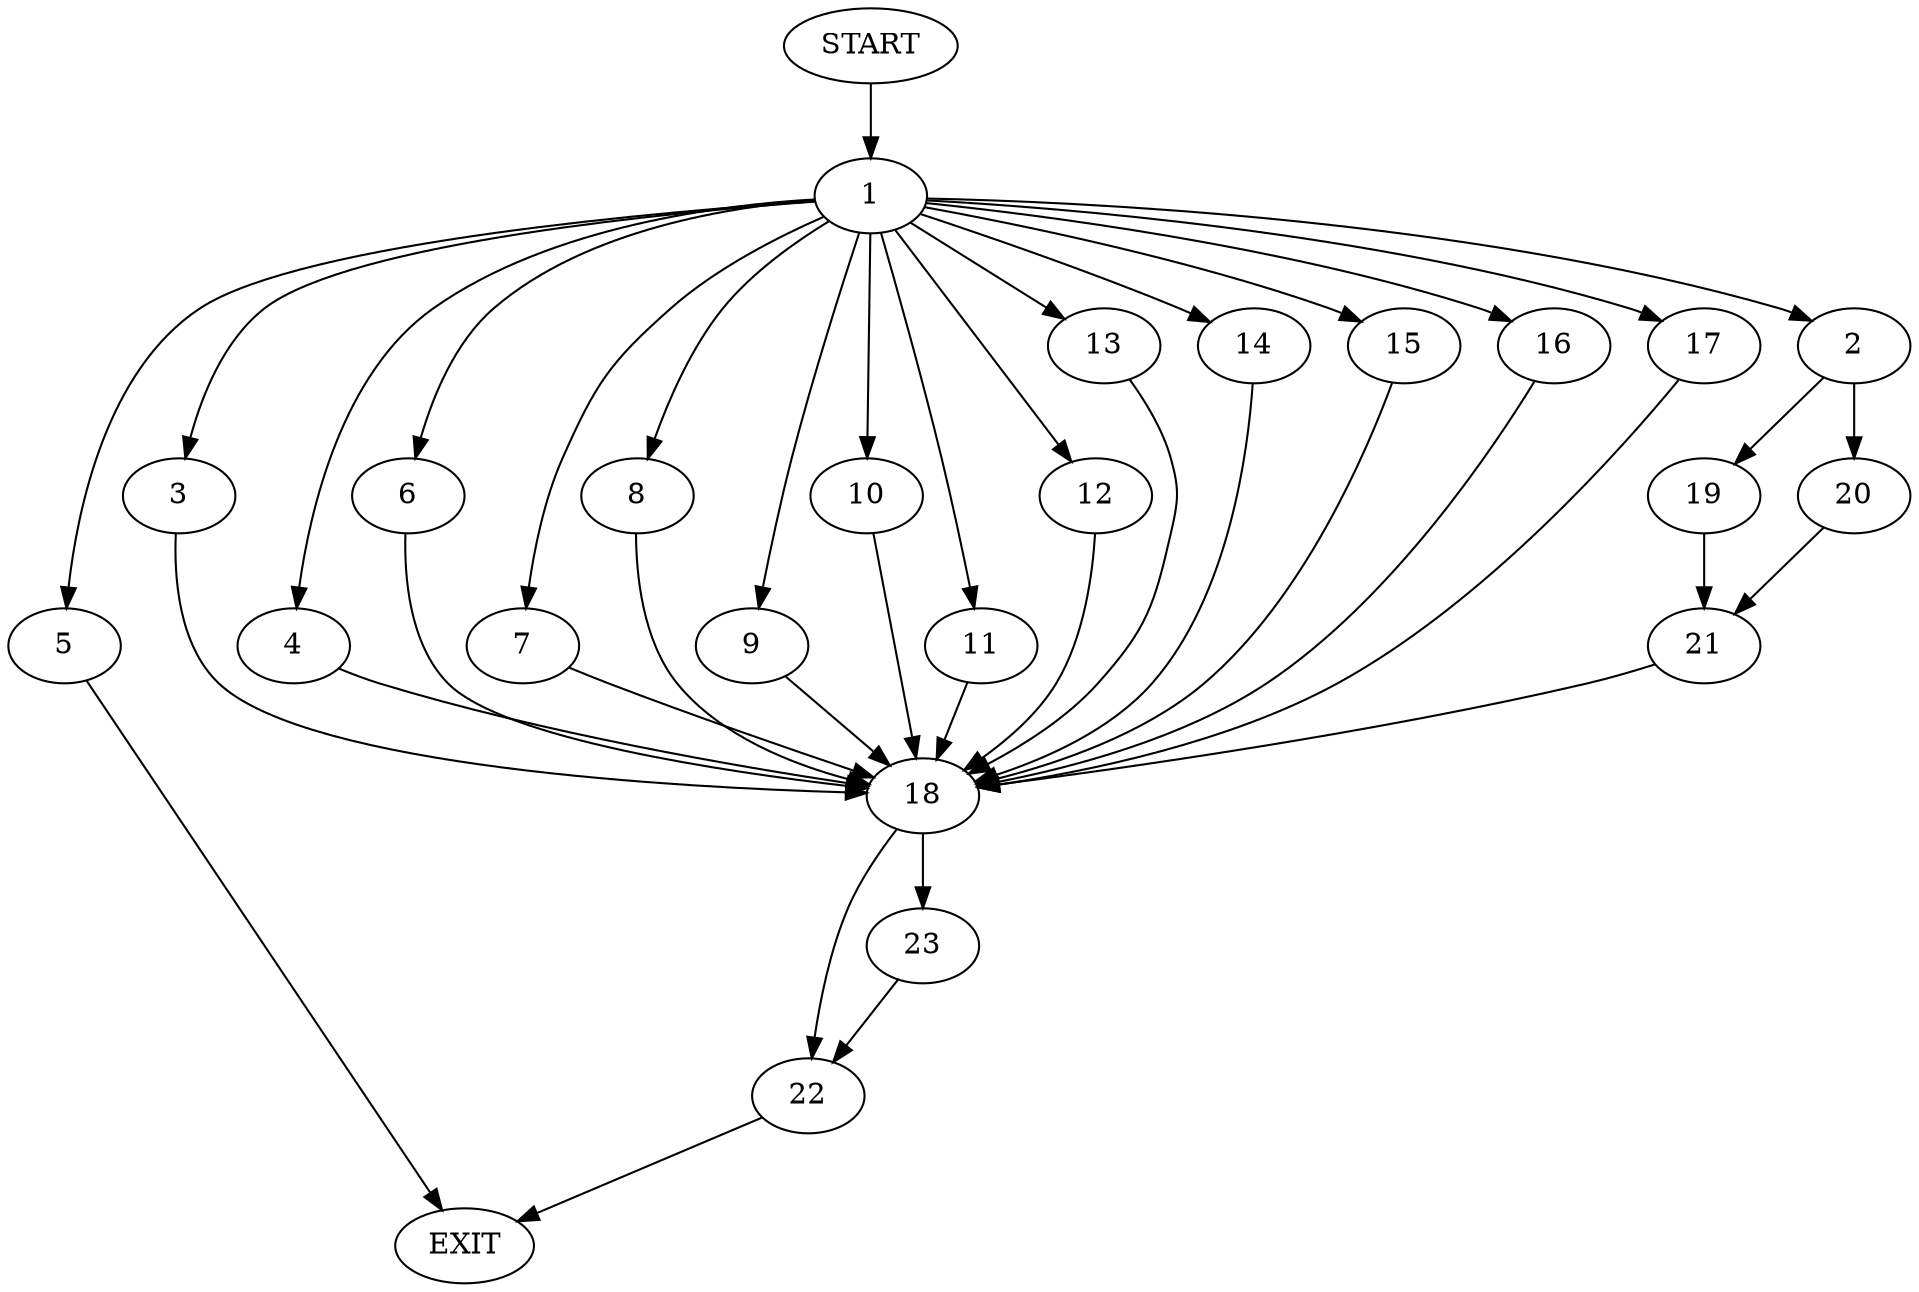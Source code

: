 digraph {
0 [label="START"]
24 [label="EXIT"]
0 -> 1
1 -> 2
1 -> 3
1 -> 4
1 -> 5
1 -> 6
1 -> 7
1 -> 8
1 -> 9
1 -> 10
1 -> 11
1 -> 12
1 -> 13
1 -> 14
1 -> 15
1 -> 16
1 -> 17
3 -> 18
9 -> 18
12 -> 18
11 -> 18
14 -> 18
4 -> 18
2 -> 19
2 -> 20
17 -> 18
16 -> 18
13 -> 18
5 -> 24
15 -> 18
6 -> 18
7 -> 18
10 -> 18
8 -> 18
19 -> 21
20 -> 21
21 -> 18
18 -> 22
18 -> 23
22 -> 24
23 -> 22
}
